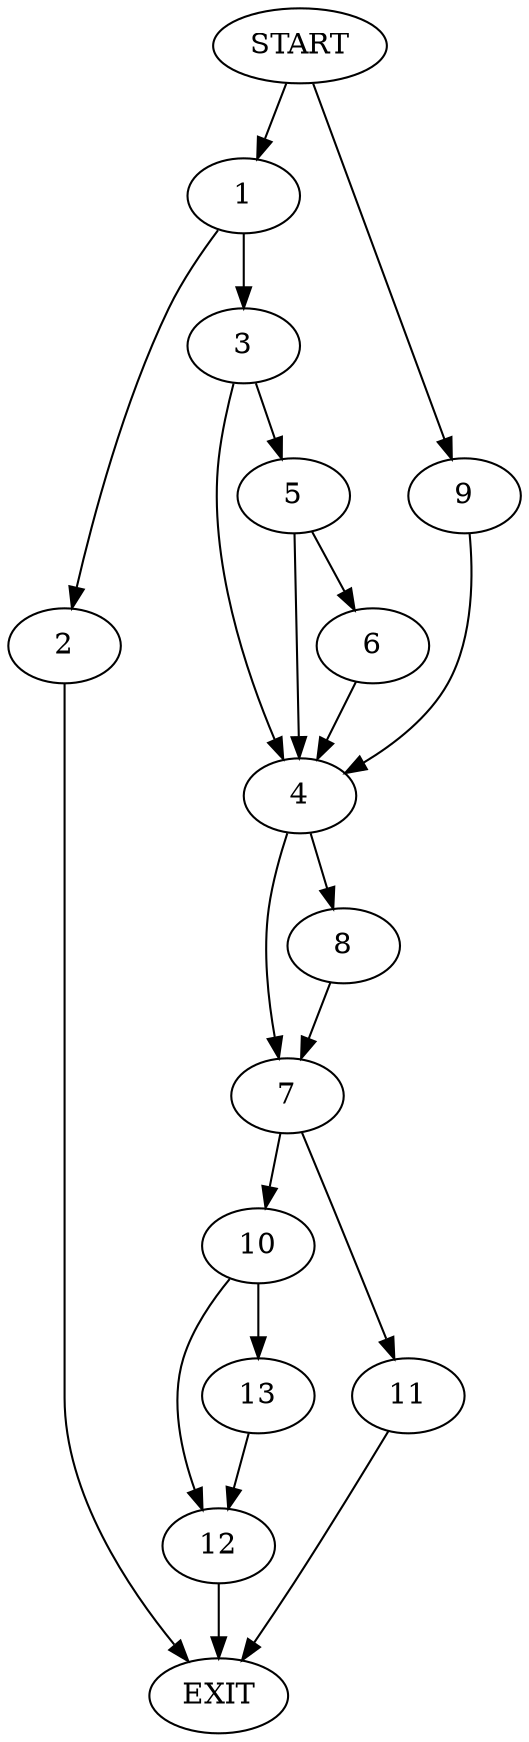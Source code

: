 digraph {
0 [label="START"]
14 [label="EXIT"]
0 -> 1
1 -> 2
1 -> 3
3 -> 4
3 -> 5
2 -> 14
5 -> 4
5 -> 6
4 -> 7
4 -> 8
6 -> 4
0 -> 9
9 -> 4
7 -> 10
7 -> 11
8 -> 7
11 -> 14
10 -> 12
10 -> 13
12 -> 14
13 -> 12
}
